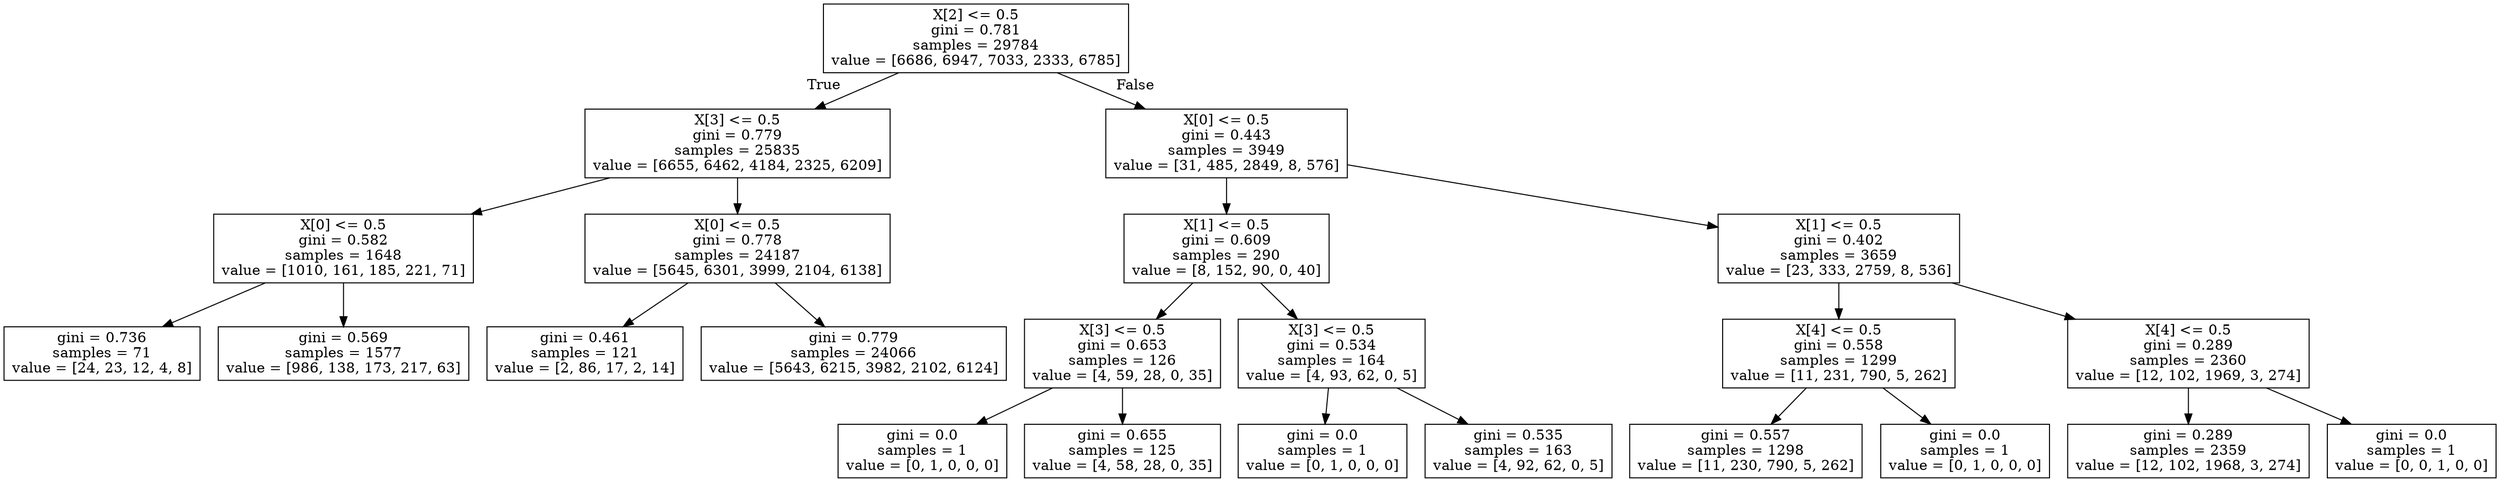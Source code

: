 digraph Tree {
node [shape=box] ;
0 [label="X[2] <= 0.5\ngini = 0.781\nsamples = 29784\nvalue = [6686, 6947, 7033, 2333, 6785]"] ;
1 [label="X[3] <= 0.5\ngini = 0.779\nsamples = 25835\nvalue = [6655, 6462, 4184, 2325, 6209]"] ;
0 -> 1 [labeldistance=2.5, labelangle=45, headlabel="True"] ;
2 [label="X[0] <= 0.5\ngini = 0.582\nsamples = 1648\nvalue = [1010, 161, 185, 221, 71]"] ;
1 -> 2 ;
3 [label="gini = 0.736\nsamples = 71\nvalue = [24, 23, 12, 4, 8]"] ;
2 -> 3 ;
4 [label="gini = 0.569\nsamples = 1577\nvalue = [986, 138, 173, 217, 63]"] ;
2 -> 4 ;
5 [label="X[0] <= 0.5\ngini = 0.778\nsamples = 24187\nvalue = [5645, 6301, 3999, 2104, 6138]"] ;
1 -> 5 ;
6 [label="gini = 0.461\nsamples = 121\nvalue = [2, 86, 17, 2, 14]"] ;
5 -> 6 ;
7 [label="gini = 0.779\nsamples = 24066\nvalue = [5643, 6215, 3982, 2102, 6124]"] ;
5 -> 7 ;
8 [label="X[0] <= 0.5\ngini = 0.443\nsamples = 3949\nvalue = [31, 485, 2849, 8, 576]"] ;
0 -> 8 [labeldistance=2.5, labelangle=-45, headlabel="False"] ;
9 [label="X[1] <= 0.5\ngini = 0.609\nsamples = 290\nvalue = [8, 152, 90, 0, 40]"] ;
8 -> 9 ;
10 [label="X[3] <= 0.5\ngini = 0.653\nsamples = 126\nvalue = [4, 59, 28, 0, 35]"] ;
9 -> 10 ;
11 [label="gini = 0.0\nsamples = 1\nvalue = [0, 1, 0, 0, 0]"] ;
10 -> 11 ;
12 [label="gini = 0.655\nsamples = 125\nvalue = [4, 58, 28, 0, 35]"] ;
10 -> 12 ;
13 [label="X[3] <= 0.5\ngini = 0.534\nsamples = 164\nvalue = [4, 93, 62, 0, 5]"] ;
9 -> 13 ;
14 [label="gini = 0.0\nsamples = 1\nvalue = [0, 1, 0, 0, 0]"] ;
13 -> 14 ;
15 [label="gini = 0.535\nsamples = 163\nvalue = [4, 92, 62, 0, 5]"] ;
13 -> 15 ;
16 [label="X[1] <= 0.5\ngini = 0.402\nsamples = 3659\nvalue = [23, 333, 2759, 8, 536]"] ;
8 -> 16 ;
17 [label="X[4] <= 0.5\ngini = 0.558\nsamples = 1299\nvalue = [11, 231, 790, 5, 262]"] ;
16 -> 17 ;
18 [label="gini = 0.557\nsamples = 1298\nvalue = [11, 230, 790, 5, 262]"] ;
17 -> 18 ;
19 [label="gini = 0.0\nsamples = 1\nvalue = [0, 1, 0, 0, 0]"] ;
17 -> 19 ;
20 [label="X[4] <= 0.5\ngini = 0.289\nsamples = 2360\nvalue = [12, 102, 1969, 3, 274]"] ;
16 -> 20 ;
21 [label="gini = 0.289\nsamples = 2359\nvalue = [12, 102, 1968, 3, 274]"] ;
20 -> 21 ;
22 [label="gini = 0.0\nsamples = 1\nvalue = [0, 0, 1, 0, 0]"] ;
20 -> 22 ;
}